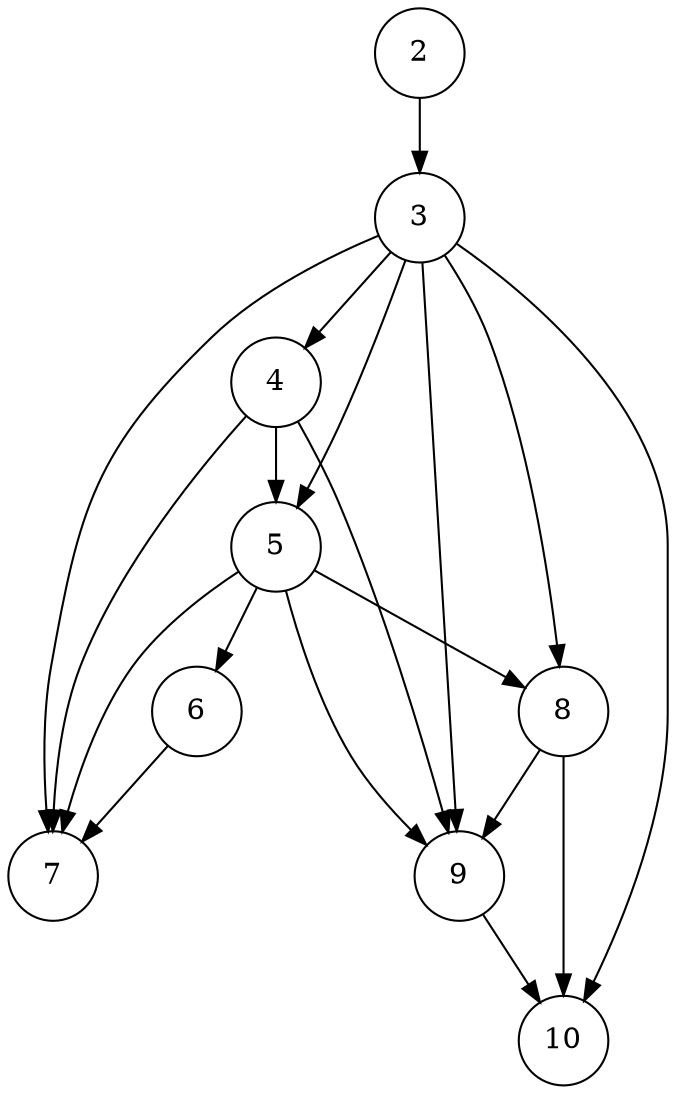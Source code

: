 digraph mentions {
node[shape=circle,fixedsize=true,width=0.6]
"2"->"3" 
"3"->"4" 
"3"->"9" 
"3"->"7" 
"3"->"5" 
"3"->"8" 
"3"->"10" 
"4"->"5" 
"4"->"9" 
"4"->"7" 
"5"->"6" 
"5"->"9" 
"5"->"8" 
"5"->"7" 
"6"->"7" 
"8"->"9" 
"8"->"10" 
"9"->"10" 
}